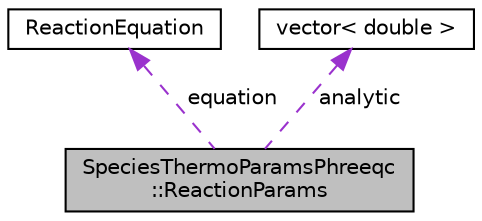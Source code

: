 digraph "SpeciesThermoParamsPhreeqc::ReactionParams"
{
 // INTERACTIVE_SVG=YES
 // LATEX_PDF_SIZE
  edge [fontname="Helvetica",fontsize="10",labelfontname="Helvetica",labelfontsize="10"];
  node [fontname="Helvetica",fontsize="10",shape=record];
  Node1 [label="SpeciesThermoParamsPhreeqc\l::ReactionParams",height=0.2,width=0.4,color="black", fillcolor="grey75", style="filled", fontcolor="black",tooltip=" "];
  Node2 -> Node1 [dir="back",color="darkorchid3",fontsize="10",style="dashed",label=" equation" ,fontname="Helvetica"];
  Node2 [label="ReactionEquation",height=0.2,width=0.4,color="black", fillcolor="white", style="filled",URL="$classReaktoro_1_1ReactionEquation.html",tooltip="Define a type that describes the equation of a reaction."];
  Node3 -> Node1 [dir="back",color="darkorchid3",fontsize="10",style="dashed",label=" analytic" ,fontname="Helvetica"];
  Node3 [label="vector\< double \>",height=0.2,width=0.4,color="black", fillcolor="white", style="filled",tooltip=" "];
}
